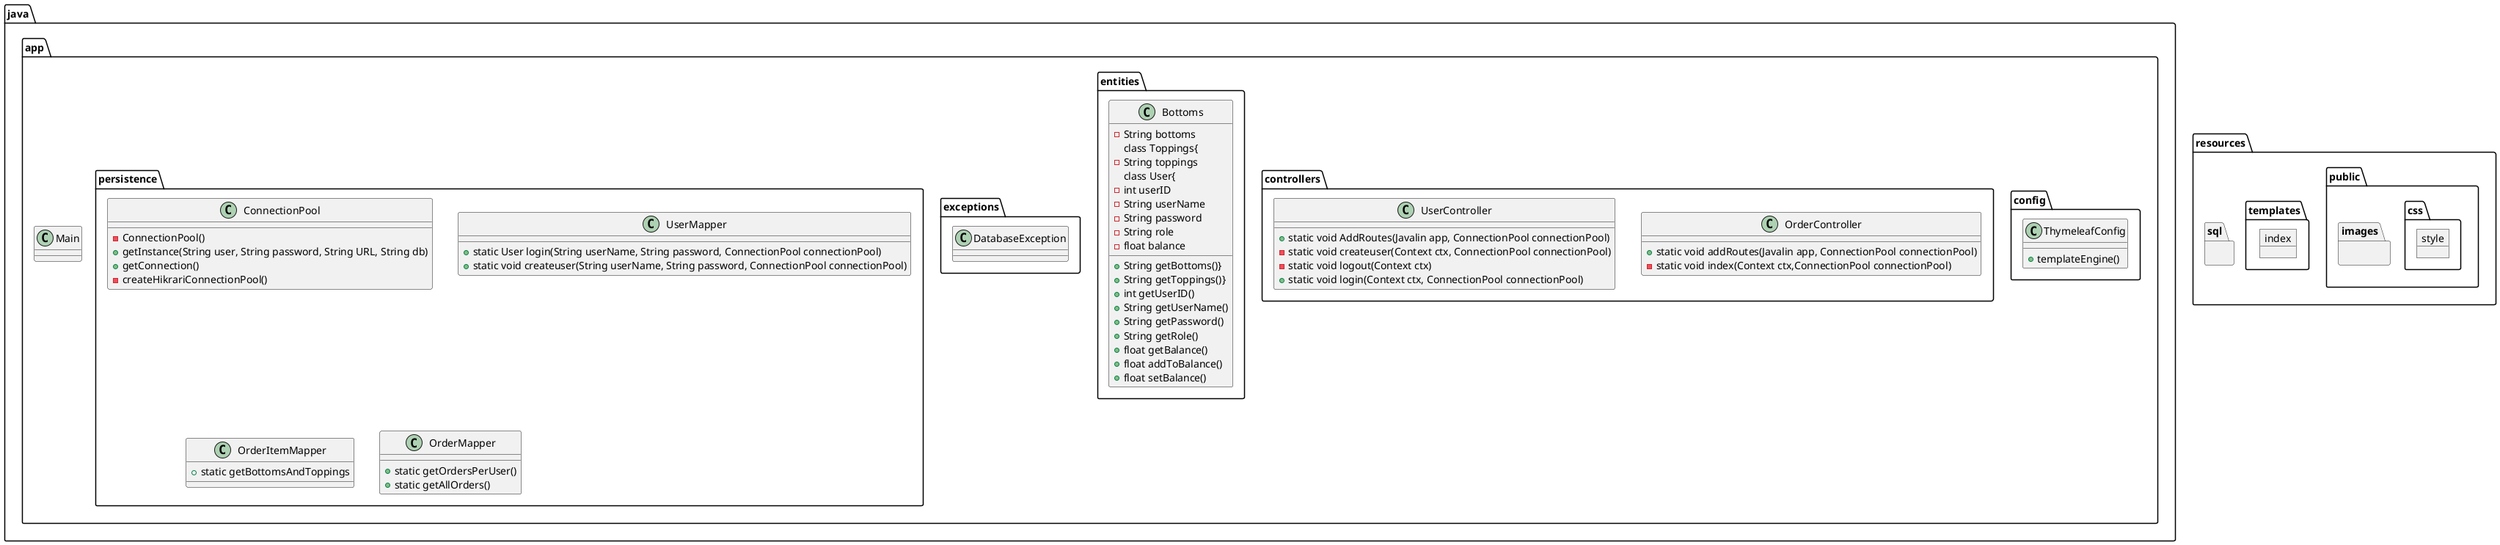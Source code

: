 @startuml
'https://plantuml.com/class-diagram
package java{
package app{
class Main{}

package config{
class ThymeleafConfig{
+templateEngine()
}
}

package controllers{
class OrderController{
+static void addRoutes(Javalin app, ConnectionPool connectionPool)
-static void index(Context ctx,ConnectionPool connectionPool)
}
class UserController{
+static void AddRoutes(Javalin app, ConnectionPool connectionPool)
-static void createuser(Context ctx, ConnectionPool connectionPool)
-static void logout(Context ctx)
+static void login(Context ctx, ConnectionPool connectionPool)
}

}

package entities{
class Bottoms{
-String bottoms
+String getBottoms()}
class Toppings{
-String toppings
+String getToppings()}
class User{
-int userID
-String userName
-String password
-String role
-float balance
+int getUserID()
+String getUserName()
+String getPassword()
+String getRole()
+float getBalance()
+float addToBalance()
+float setBalance()
}
}

package exceptions{
class DatabaseException{}
}

package persistence{
class ConnectionPool{
-ConnectionPool()
+getInstance(String user, String password, String URL, String db)
+getConnection()
-createHikrariConnectionPool()
}
class UserMapper{
+static User login(String userName, String password, ConnectionPool connectionPool)
+static void createuser(String userName, String password, ConnectionPool connectionPool)
}
class OrderItemMapper{
+static getBottomsAndToppings
}
class OrderMapper{
+static getOrdersPerUser()
+static getAllOrders()
}
}
}
}

package resources{
package public{
package css{
object style
}
package images{}
}
package sql{
}
package templates{
object index

}
}
}

@enduml